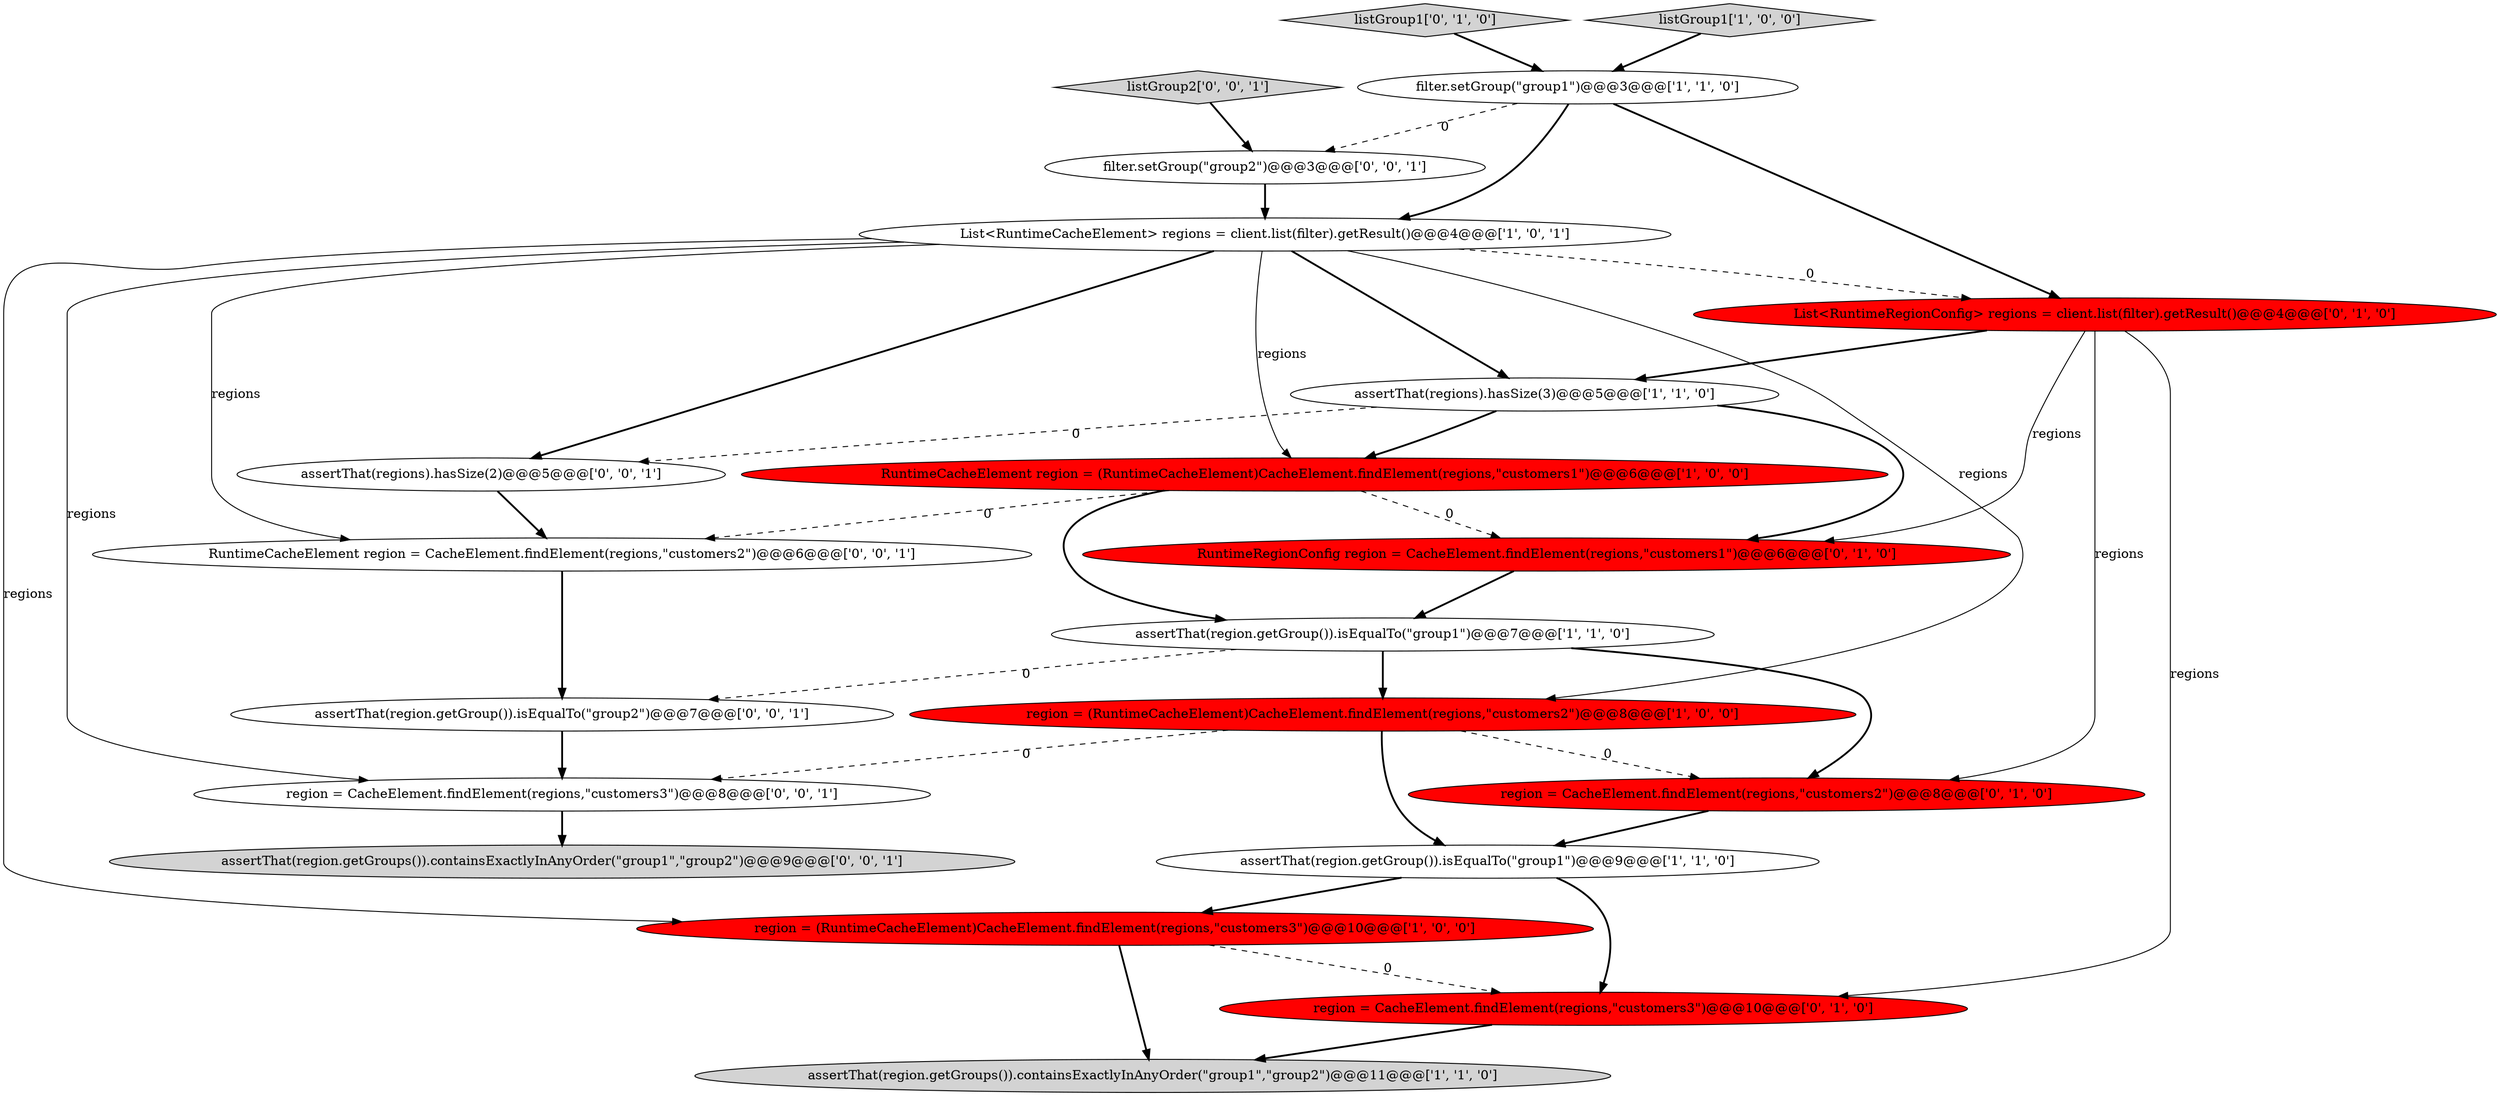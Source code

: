 digraph {
18 [style = filled, label = "assertThat(region.getGroups()).containsExactlyInAnyOrder(\"group1\",\"group2\")@@@9@@@['0', '0', '1']", fillcolor = lightgray, shape = ellipse image = "AAA0AAABBB3BBB"];
19 [style = filled, label = "listGroup2['0', '0', '1']", fillcolor = lightgray, shape = diamond image = "AAA0AAABBB3BBB"];
7 [style = filled, label = "filter.setGroup(\"group1\")@@@3@@@['1', '1', '0']", fillcolor = white, shape = ellipse image = "AAA0AAABBB1BBB"];
9 [style = filled, label = "assertThat(region.getGroup()).isEqualTo(\"group1\")@@@7@@@['1', '1', '0']", fillcolor = white, shape = ellipse image = "AAA0AAABBB1BBB"];
20 [style = filled, label = "filter.setGroup(\"group2\")@@@3@@@['0', '0', '1']", fillcolor = white, shape = ellipse image = "AAA0AAABBB3BBB"];
1 [style = filled, label = "assertThat(region.getGroups()).containsExactlyInAnyOrder(\"group1\",\"group2\")@@@11@@@['1', '1', '0']", fillcolor = lightgray, shape = ellipse image = "AAA0AAABBB1BBB"];
3 [style = filled, label = "List<RuntimeCacheElement> regions = client.list(filter).getResult()@@@4@@@['1', '0', '1']", fillcolor = white, shape = ellipse image = "AAA0AAABBB1BBB"];
10 [style = filled, label = "listGroup1['0', '1', '0']", fillcolor = lightgray, shape = diamond image = "AAA0AAABBB2BBB"];
0 [style = filled, label = "RuntimeCacheElement region = (RuntimeCacheElement)CacheElement.findElement(regions,\"customers1\")@@@6@@@['1', '0', '0']", fillcolor = red, shape = ellipse image = "AAA1AAABBB1BBB"];
8 [style = filled, label = "region = (RuntimeCacheElement)CacheElement.findElement(regions,\"customers3\")@@@10@@@['1', '0', '0']", fillcolor = red, shape = ellipse image = "AAA1AAABBB1BBB"];
14 [style = filled, label = "RuntimeRegionConfig region = CacheElement.findElement(regions,\"customers1\")@@@6@@@['0', '1', '0']", fillcolor = red, shape = ellipse image = "AAA1AAABBB2BBB"];
11 [style = filled, label = "region = CacheElement.findElement(regions,\"customers3\")@@@10@@@['0', '1', '0']", fillcolor = red, shape = ellipse image = "AAA1AAABBB2BBB"];
16 [style = filled, label = "assertThat(regions).hasSize(2)@@@5@@@['0', '0', '1']", fillcolor = white, shape = ellipse image = "AAA0AAABBB3BBB"];
12 [style = filled, label = "List<RuntimeRegionConfig> regions = client.list(filter).getResult()@@@4@@@['0', '1', '0']", fillcolor = red, shape = ellipse image = "AAA1AAABBB2BBB"];
13 [style = filled, label = "region = CacheElement.findElement(regions,\"customers2\")@@@8@@@['0', '1', '0']", fillcolor = red, shape = ellipse image = "AAA1AAABBB2BBB"];
6 [style = filled, label = "listGroup1['1', '0', '0']", fillcolor = lightgray, shape = diamond image = "AAA0AAABBB1BBB"];
2 [style = filled, label = "assertThat(regions).hasSize(3)@@@5@@@['1', '1', '0']", fillcolor = white, shape = ellipse image = "AAA0AAABBB1BBB"];
17 [style = filled, label = "region = CacheElement.findElement(regions,\"customers3\")@@@8@@@['0', '0', '1']", fillcolor = white, shape = ellipse image = "AAA0AAABBB3BBB"];
5 [style = filled, label = "assertThat(region.getGroup()).isEqualTo(\"group1\")@@@9@@@['1', '1', '0']", fillcolor = white, shape = ellipse image = "AAA0AAABBB1BBB"];
15 [style = filled, label = "RuntimeCacheElement region = CacheElement.findElement(regions,\"customers2\")@@@6@@@['0', '0', '1']", fillcolor = white, shape = ellipse image = "AAA0AAABBB3BBB"];
21 [style = filled, label = "assertThat(region.getGroup()).isEqualTo(\"group2\")@@@7@@@['0', '0', '1']", fillcolor = white, shape = ellipse image = "AAA0AAABBB3BBB"];
4 [style = filled, label = "region = (RuntimeCacheElement)CacheElement.findElement(regions,\"customers2\")@@@8@@@['1', '0', '0']", fillcolor = red, shape = ellipse image = "AAA1AAABBB1BBB"];
12->13 [style = solid, label="regions"];
16->15 [style = bold, label=""];
5->8 [style = bold, label=""];
12->11 [style = solid, label="regions"];
0->9 [style = bold, label=""];
4->17 [style = dashed, label="0"];
7->12 [style = bold, label=""];
11->1 [style = bold, label=""];
15->21 [style = bold, label=""];
19->20 [style = bold, label=""];
9->4 [style = bold, label=""];
7->20 [style = dashed, label="0"];
0->15 [style = dashed, label="0"];
3->15 [style = solid, label="regions"];
20->3 [style = bold, label=""];
3->16 [style = bold, label=""];
10->7 [style = bold, label=""];
3->17 [style = solid, label="regions"];
7->3 [style = bold, label=""];
0->14 [style = dashed, label="0"];
8->1 [style = bold, label=""];
3->8 [style = solid, label="regions"];
12->2 [style = bold, label=""];
2->0 [style = bold, label=""];
3->12 [style = dashed, label="0"];
3->2 [style = bold, label=""];
3->0 [style = solid, label="regions"];
9->21 [style = dashed, label="0"];
12->14 [style = solid, label="regions"];
2->16 [style = dashed, label="0"];
2->14 [style = bold, label=""];
3->4 [style = solid, label="regions"];
13->5 [style = bold, label=""];
14->9 [style = bold, label=""];
5->11 [style = bold, label=""];
8->11 [style = dashed, label="0"];
6->7 [style = bold, label=""];
4->13 [style = dashed, label="0"];
4->5 [style = bold, label=""];
21->17 [style = bold, label=""];
17->18 [style = bold, label=""];
9->13 [style = bold, label=""];
}

